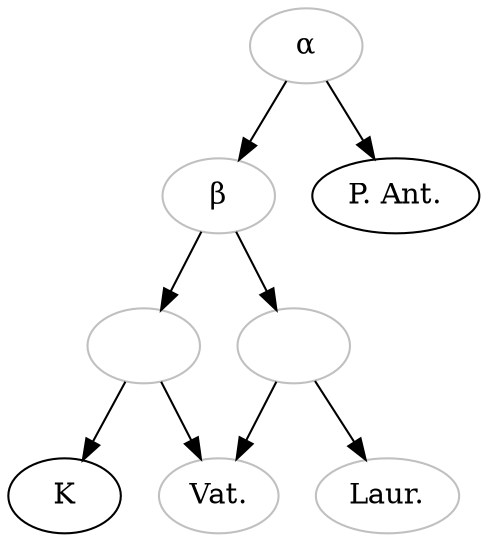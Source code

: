 digraph {
archetyp [color="grey", label="α"] 
hyparchetypbeta [color="grey", label="β"] 
archetyp -> hyparchetypbeta 
PAnt [label="P. Ant."] 
archetyp -> PAnt 
GroupLaur [label="Laur.", color="grey"] 
GroupVat [label="Vat.", color="grey"] 
1 [color="grey", label=""] 
2 [color="grey", label=""] 
hyparchetypbeta -> 1 
1 -> K 
1 -> GroupVat 
hyparchetypbeta -> 2 
2 -> GroupLaur 
2 -> GroupVat 
}

